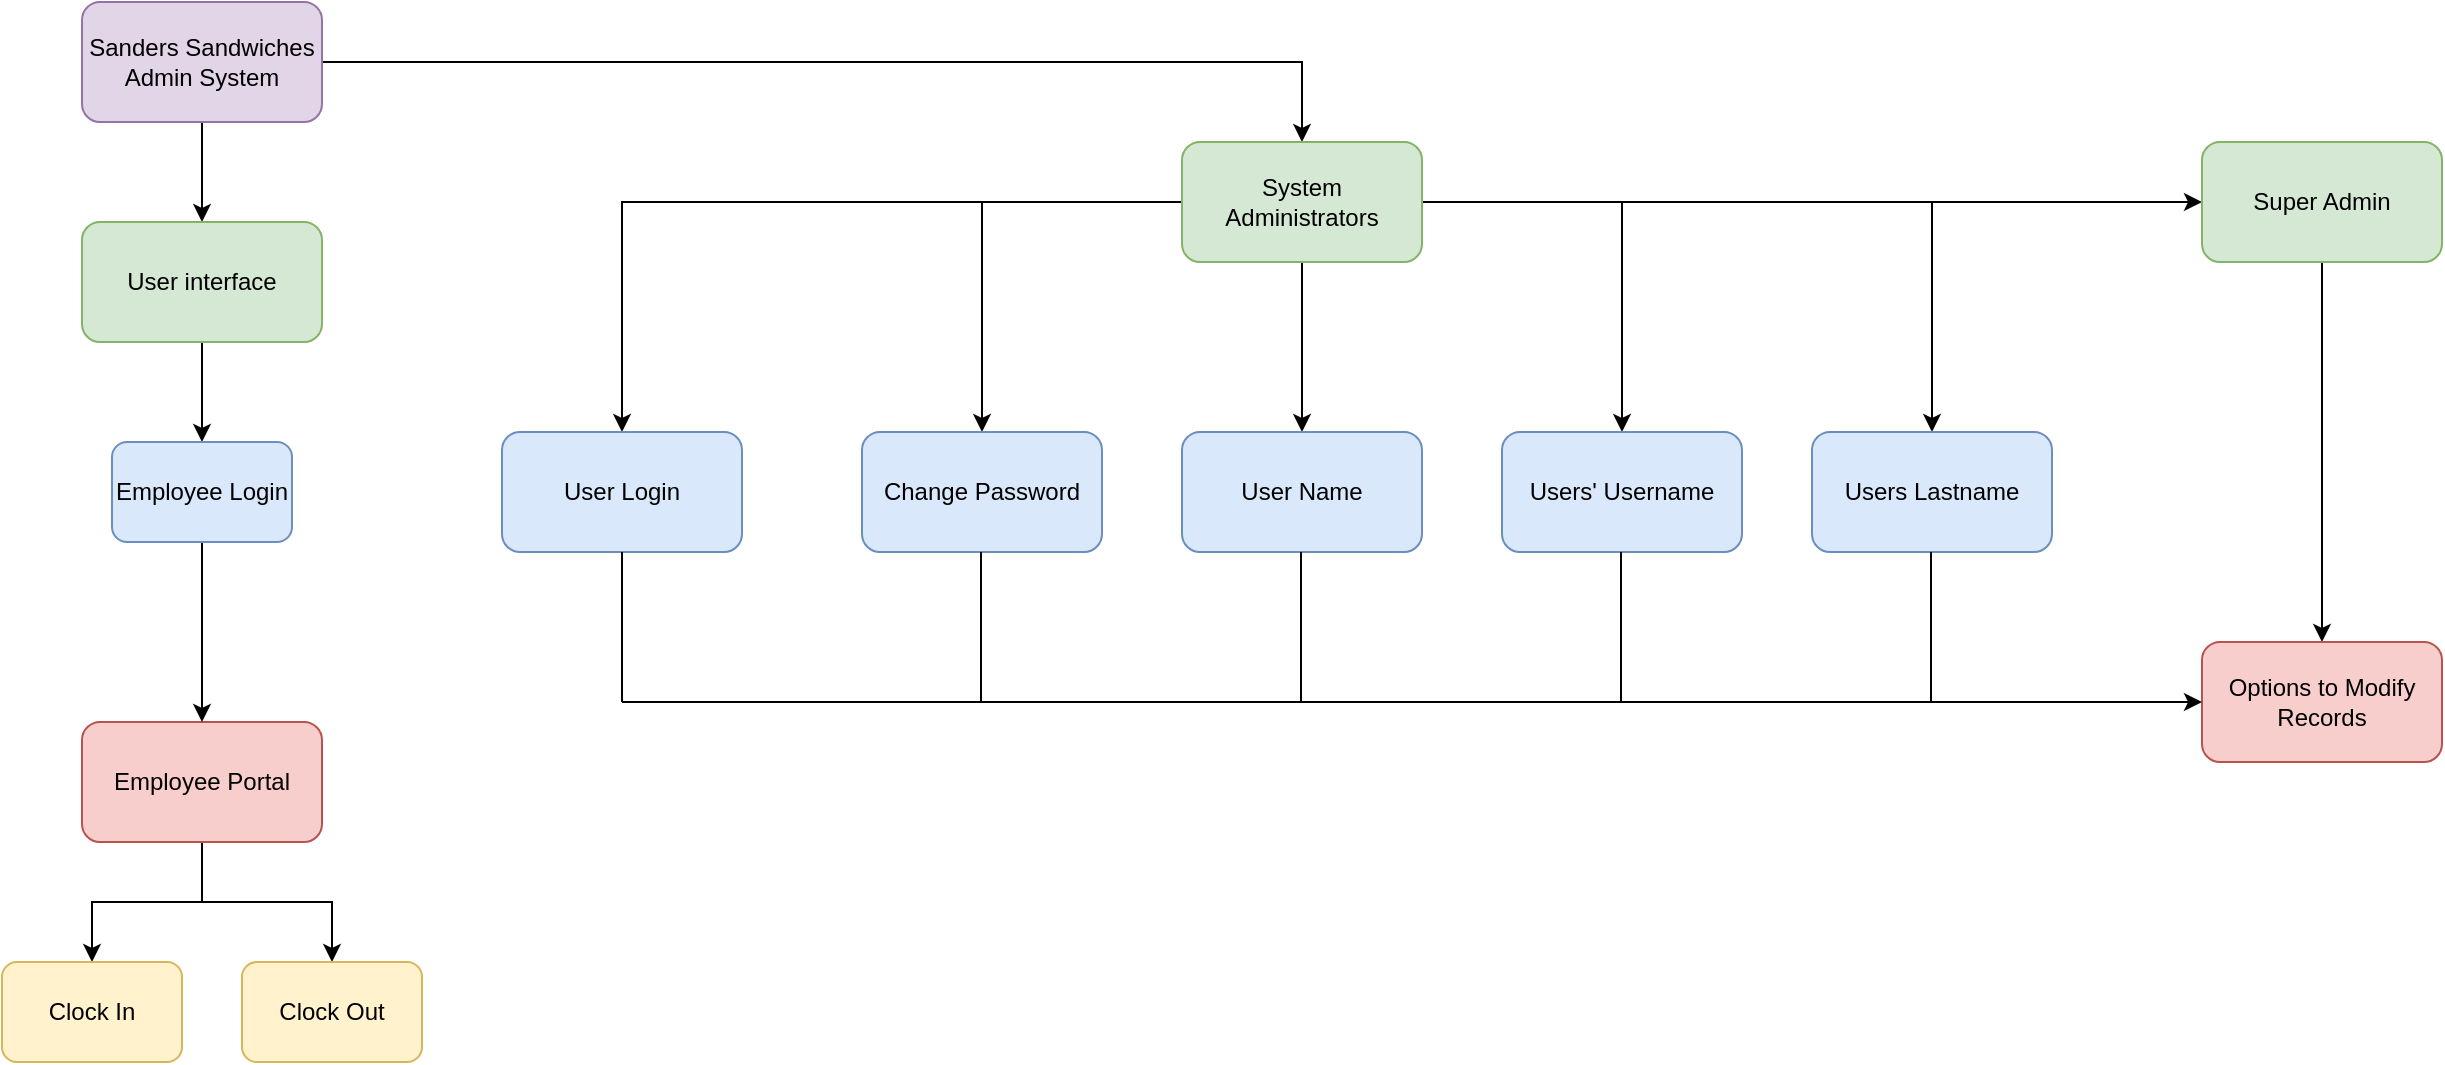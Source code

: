 <mxfile version="14.6.5"><diagram id="86cB2zXsmVNfOdmlcPM3" name="Page-1"><mxGraphModel dx="1426" dy="825" grid="1" gridSize="10" guides="1" tooltips="1" connect="1" arrows="1" fold="1" page="1" pageScale="1" pageWidth="850" pageHeight="1100" math="0" shadow="0"><root><mxCell id="0"/><mxCell id="1" parent="0"/><mxCell id="QtdAqpukJAtbawGbzeSr-87" value="" style="edgeStyle=orthogonalEdgeStyle;rounded=0;orthogonalLoop=1;jettySize=auto;html=1;" parent="1" edge="1"><mxGeometry relative="1" as="geometry"><mxPoint x="460" y="229.94" as="sourcePoint"/><mxPoint x="460" y="279.94" as="targetPoint"/></mxGeometry></mxCell><mxCell id="QtdAqpukJAtbawGbzeSr-93" value="" style="edgeStyle=orthogonalEdgeStyle;rounded=0;orthogonalLoop=1;jettySize=auto;html=1;" parent="1" source="QtdAqpukJAtbawGbzeSr-1" target="QtdAqpukJAtbawGbzeSr-84" edge="1"><mxGeometry relative="1" as="geometry"/></mxCell><mxCell id="QtdAqpukJAtbawGbzeSr-97" style="edgeStyle=orthogonalEdgeStyle;rounded=0;orthogonalLoop=1;jettySize=auto;html=1;" parent="1" source="QtdAqpukJAtbawGbzeSr-1" target="QtdAqpukJAtbawGbzeSr-78" edge="1"><mxGeometry relative="1" as="geometry"/></mxCell><mxCell id="QtdAqpukJAtbawGbzeSr-1" value="Sanders Sandwiches Admin System" style="rounded=1;whiteSpace=wrap;html=1;fillColor=#e1d5e7;strokeColor=#9673a6;" parent="1" vertex="1"><mxGeometry x="410" y="10" width="120" height="60" as="geometry"/></mxCell><mxCell id="zaciy76FVA09fDpPjZSC-13" style="edgeStyle=orthogonalEdgeStyle;rounded=0;orthogonalLoop=1;jettySize=auto;html=1;entryX=0.5;entryY=0;entryDx=0;entryDy=0;" edge="1" parent="1" source="QtdAqpukJAtbawGbzeSr-2" target="zaciy76FVA09fDpPjZSC-12"><mxGeometry relative="1" as="geometry"/></mxCell><mxCell id="zaciy76FVA09fDpPjZSC-14" style="edgeStyle=orthogonalEdgeStyle;rounded=0;orthogonalLoop=1;jettySize=auto;html=1;" edge="1" parent="1" source="QtdAqpukJAtbawGbzeSr-2" target="zaciy76FVA09fDpPjZSC-11"><mxGeometry relative="1" as="geometry"/></mxCell><mxCell id="QtdAqpukJAtbawGbzeSr-2" value="Employee Portal" style="rounded=1;whiteSpace=wrap;html=1;fillColor=#f8cecc;strokeColor=#b85450;" parent="1" vertex="1"><mxGeometry x="410" y="370.0" width="120" height="60" as="geometry"/></mxCell><mxCell id="QtdAqpukJAtbawGbzeSr-51" value="" style="edgeStyle=orthogonalEdgeStyle;rounded=0;orthogonalLoop=1;jettySize=auto;html=1;" parent="1" target="QtdAqpukJAtbawGbzeSr-50" edge="1"><mxGeometry relative="1" as="geometry"><mxPoint x="305" y="444.94" as="sourcePoint"/></mxGeometry></mxCell><mxCell id="QtdAqpukJAtbawGbzeSr-63" value="" style="edgeStyle=orthogonalEdgeStyle;rounded=0;orthogonalLoop=1;jettySize=auto;html=1;" parent="1" target="QtdAqpukJAtbawGbzeSr-60" edge="1"><mxGeometry relative="1" as="geometry"><mxPoint x="305" y="504.94" as="sourcePoint"/></mxGeometry></mxCell><mxCell id="QtdAqpukJAtbawGbzeSr-70" value="" style="edgeStyle=orthogonalEdgeStyle;rounded=0;orthogonalLoop=1;jettySize=auto;html=1;" parent="1" target="QtdAqpukJAtbawGbzeSr-69" edge="1"><mxGeometry relative="1" as="geometry"><mxPoint x="305" y="574.94" as="sourcePoint"/></mxGeometry></mxCell><mxCell id="QtdAqpukJAtbawGbzeSr-103" value="" style="edgeStyle=orthogonalEdgeStyle;rounded=0;orthogonalLoop=1;jettySize=auto;html=1;" parent="1" target="QtdAqpukJAtbawGbzeSr-102" edge="1"><mxGeometry relative="1" as="geometry"><mxPoint x="305" y="644.94" as="sourcePoint"/></mxGeometry></mxCell><mxCell id="zaciy76FVA09fDpPjZSC-6" style="edgeStyle=orthogonalEdgeStyle;rounded=0;orthogonalLoop=1;jettySize=auto;html=1;entryX=0.5;entryY=0;entryDx=0;entryDy=0;" edge="1" parent="1" source="QtdAqpukJAtbawGbzeSr-78" target="QtdAqpukJAtbawGbzeSr-80"><mxGeometry relative="1" as="geometry"/></mxCell><mxCell id="zaciy76FVA09fDpPjZSC-7" style="edgeStyle=orthogonalEdgeStyle;rounded=0;orthogonalLoop=1;jettySize=auto;html=1;entryX=0.5;entryY=0;entryDx=0;entryDy=0;" edge="1" parent="1" source="QtdAqpukJAtbawGbzeSr-78" target="QtdAqpukJAtbawGbzeSr-81"><mxGeometry relative="1" as="geometry"/></mxCell><mxCell id="zaciy76FVA09fDpPjZSC-8" style="edgeStyle=orthogonalEdgeStyle;rounded=0;orthogonalLoop=1;jettySize=auto;html=1;entryX=0.5;entryY=0;entryDx=0;entryDy=0;" edge="1" parent="1" source="QtdAqpukJAtbawGbzeSr-78" target="zaciy76FVA09fDpPjZSC-2"><mxGeometry relative="1" as="geometry"/></mxCell><mxCell id="zaciy76FVA09fDpPjZSC-9" style="edgeStyle=orthogonalEdgeStyle;rounded=0;orthogonalLoop=1;jettySize=auto;html=1;entryX=0.5;entryY=0;entryDx=0;entryDy=0;" edge="1" parent="1" source="QtdAqpukJAtbawGbzeSr-78" target="zaciy76FVA09fDpPjZSC-3"><mxGeometry relative="1" as="geometry"/></mxCell><mxCell id="zaciy76FVA09fDpPjZSC-10" style="edgeStyle=orthogonalEdgeStyle;rounded=0;orthogonalLoop=1;jettySize=auto;html=1;entryX=0.5;entryY=0;entryDx=0;entryDy=0;" edge="1" parent="1" source="QtdAqpukJAtbawGbzeSr-78" target="zaciy76FVA09fDpPjZSC-4"><mxGeometry relative="1" as="geometry"/></mxCell><mxCell id="zaciy76FVA09fDpPjZSC-16" style="edgeStyle=orthogonalEdgeStyle;rounded=0;orthogonalLoop=1;jettySize=auto;html=1;entryX=0;entryY=0.5;entryDx=0;entryDy=0;" edge="1" parent="1" source="QtdAqpukJAtbawGbzeSr-78" target="zaciy76FVA09fDpPjZSC-15"><mxGeometry relative="1" as="geometry"/></mxCell><mxCell id="QtdAqpukJAtbawGbzeSr-78" value="System Administrators" style="rounded=1;whiteSpace=wrap;html=1;fillColor=#d5e8d4;strokeColor=#82b366;" parent="1" vertex="1"><mxGeometry x="960" y="80" width="120" height="60" as="geometry"/></mxCell><mxCell id="QtdAqpukJAtbawGbzeSr-80" value="User Login" style="rounded=1;whiteSpace=wrap;html=1;fillColor=#dae8fc;strokeColor=#6c8ebf;" parent="1" vertex="1"><mxGeometry x="620" y="225" width="120" height="60" as="geometry"/></mxCell><mxCell id="QtdAqpukJAtbawGbzeSr-81" value="Change Password" style="rounded=1;whiteSpace=wrap;html=1;fillColor=#dae8fc;strokeColor=#6c8ebf;" parent="1" vertex="1"><mxGeometry x="800" y="225" width="120" height="60" as="geometry"/></mxCell><mxCell id="QtdAqpukJAtbawGbzeSr-94" value="" style="edgeStyle=orthogonalEdgeStyle;rounded=0;orthogonalLoop=1;jettySize=auto;html=1;" parent="1" source="QtdAqpukJAtbawGbzeSr-84" target="QtdAqpukJAtbawGbzeSr-85" edge="1"><mxGeometry relative="1" as="geometry"/></mxCell><mxCell id="QtdAqpukJAtbawGbzeSr-84" value="User interface" style="rounded=1;whiteSpace=wrap;html=1;fillColor=#d5e8d4;strokeColor=#82b366;" parent="1" vertex="1"><mxGeometry x="410" y="120" width="120" height="60" as="geometry"/></mxCell><mxCell id="zaciy76FVA09fDpPjZSC-1" style="edgeStyle=orthogonalEdgeStyle;rounded=0;orthogonalLoop=1;jettySize=auto;html=1;" edge="1" parent="1" source="QtdAqpukJAtbawGbzeSr-85" target="QtdAqpukJAtbawGbzeSr-2"><mxGeometry relative="1" as="geometry"/></mxCell><mxCell id="QtdAqpukJAtbawGbzeSr-85" value="Employee Login" style="rounded=1;whiteSpace=wrap;html=1;fillColor=#dae8fc;strokeColor=#6c8ebf;" parent="1" vertex="1"><mxGeometry x="425" y="230" width="90" height="50" as="geometry"/></mxCell><mxCell id="zaciy76FVA09fDpPjZSC-2" value="User Name" style="rounded=1;whiteSpace=wrap;html=1;fillColor=#dae8fc;strokeColor=#6c8ebf;" vertex="1" parent="1"><mxGeometry x="960" y="225" width="120" height="60" as="geometry"/></mxCell><mxCell id="zaciy76FVA09fDpPjZSC-3" value="Users' Username" style="rounded=1;whiteSpace=wrap;html=1;fillColor=#dae8fc;strokeColor=#6c8ebf;" vertex="1" parent="1"><mxGeometry x="1120" y="225" width="120" height="60" as="geometry"/></mxCell><mxCell id="zaciy76FVA09fDpPjZSC-4" value="Users Lastname" style="rounded=1;whiteSpace=wrap;html=1;fillColor=#dae8fc;strokeColor=#6c8ebf;" vertex="1" parent="1"><mxGeometry x="1275" y="225" width="120" height="60" as="geometry"/></mxCell><mxCell id="zaciy76FVA09fDpPjZSC-11" value="Clock Out" style="rounded=1;whiteSpace=wrap;html=1;fillColor=#fff2cc;strokeColor=#d6b656;" vertex="1" parent="1"><mxGeometry x="490" y="490" width="90" height="50" as="geometry"/></mxCell><mxCell id="zaciy76FVA09fDpPjZSC-12" value="Clock In" style="rounded=1;whiteSpace=wrap;html=1;fillColor=#fff2cc;strokeColor=#d6b656;" vertex="1" parent="1"><mxGeometry x="370" y="490" width="90" height="50" as="geometry"/></mxCell><mxCell id="zaciy76FVA09fDpPjZSC-18" style="edgeStyle=orthogonalEdgeStyle;rounded=0;orthogonalLoop=1;jettySize=auto;html=1;" edge="1" parent="1" source="zaciy76FVA09fDpPjZSC-15" target="zaciy76FVA09fDpPjZSC-17"><mxGeometry relative="1" as="geometry"/></mxCell><mxCell id="zaciy76FVA09fDpPjZSC-15" value="Super Admin" style="rounded=1;whiteSpace=wrap;html=1;fillColor=#d5e8d4;strokeColor=#82b366;" vertex="1" parent="1"><mxGeometry x="1470" y="80" width="120" height="60" as="geometry"/></mxCell><mxCell id="zaciy76FVA09fDpPjZSC-17" value="Options to Modify Records" style="rounded=1;whiteSpace=wrap;html=1;fillColor=#f8cecc;strokeColor=#b85450;" vertex="1" parent="1"><mxGeometry x="1470" y="330.0" width="120" height="60" as="geometry"/></mxCell><mxCell id="zaciy76FVA09fDpPjZSC-21" value="" style="endArrow=none;html=1;entryX=0.5;entryY=1;entryDx=0;entryDy=0;" edge="1" parent="1" target="QtdAqpukJAtbawGbzeSr-80"><mxGeometry width="50" height="50" relative="1" as="geometry"><mxPoint x="680" y="360" as="sourcePoint"/><mxPoint x="680" y="310" as="targetPoint"/></mxGeometry></mxCell><mxCell id="zaciy76FVA09fDpPjZSC-22" value="" style="endArrow=none;html=1;entryX=0.5;entryY=1;entryDx=0;entryDy=0;" edge="1" parent="1"><mxGeometry width="50" height="50" relative="1" as="geometry"><mxPoint x="859.5" y="360" as="sourcePoint"/><mxPoint x="859.5" y="285" as="targetPoint"/></mxGeometry></mxCell><mxCell id="zaciy76FVA09fDpPjZSC-23" value="" style="endArrow=none;html=1;entryX=0.5;entryY=1;entryDx=0;entryDy=0;" edge="1" parent="1"><mxGeometry width="50" height="50" relative="1" as="geometry"><mxPoint x="1019.5" y="360" as="sourcePoint"/><mxPoint x="1019.5" y="285" as="targetPoint"/></mxGeometry></mxCell><mxCell id="zaciy76FVA09fDpPjZSC-24" value="" style="endArrow=none;html=1;entryX=0.5;entryY=1;entryDx=0;entryDy=0;" edge="1" parent="1"><mxGeometry width="50" height="50" relative="1" as="geometry"><mxPoint x="1179.5" y="360" as="sourcePoint"/><mxPoint x="1179.5" y="285" as="targetPoint"/></mxGeometry></mxCell><mxCell id="zaciy76FVA09fDpPjZSC-25" value="" style="endArrow=none;html=1;entryX=0.5;entryY=1;entryDx=0;entryDy=0;" edge="1" parent="1"><mxGeometry width="50" height="50" relative="1" as="geometry"><mxPoint x="1334.5" y="360" as="sourcePoint"/><mxPoint x="1334.5" y="285" as="targetPoint"/></mxGeometry></mxCell><mxCell id="zaciy76FVA09fDpPjZSC-26" value="" style="endArrow=classic;html=1;entryX=0;entryY=0.5;entryDx=0;entryDy=0;" edge="1" parent="1" target="zaciy76FVA09fDpPjZSC-17"><mxGeometry width="50" height="50" relative="1" as="geometry"><mxPoint x="680" y="360" as="sourcePoint"/><mxPoint x="1460" y="360" as="targetPoint"/></mxGeometry></mxCell></root></mxGraphModel></diagram></mxfile>